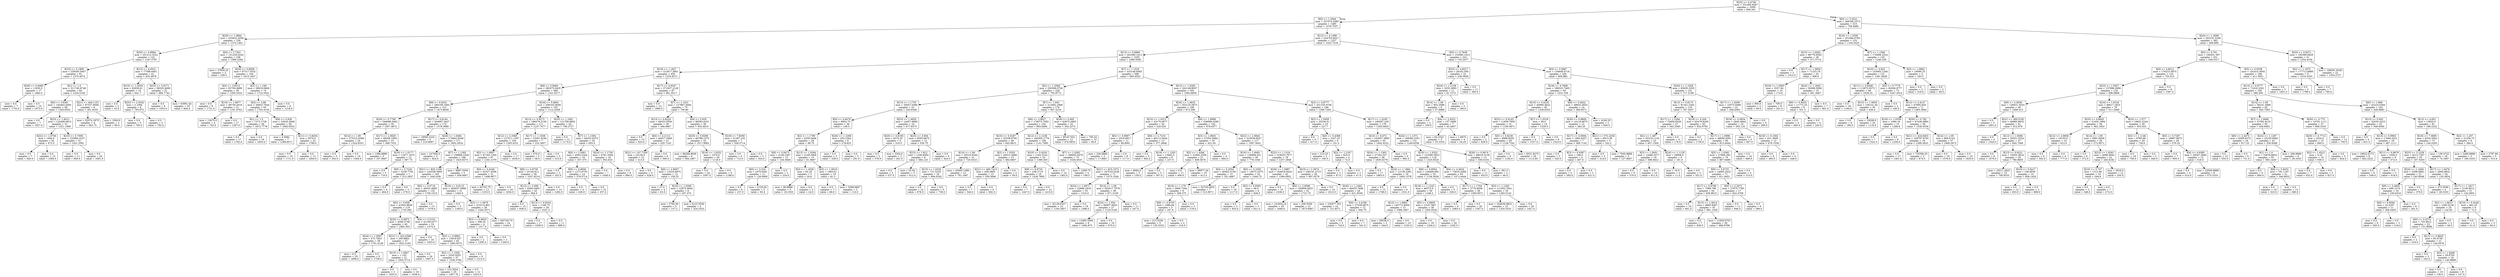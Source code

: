 digraph Tree {
node [shape=box] ;
0 [label="X[25] <= 4.4736\nmse = 331465.9267\nsamples = 2000\nvalue = 994.341"] ;
1 [label="X[6] <= 1.3564\nmse = 327074.2085\nsamples = 1485\nvalue = 1076.7037"] ;
0 -> 1 [labeldistance=2.5, labelangle=45, headlabel="True"] ;
2 [label="X[26] <= 1.0864\nmse = 235622.2058\nsamples = 228\nvalue = 1374.1491"] ;
1 -> 2 ;
3 [label="X[20] <= 0.8984\nmse = 251212.3322\nsamples = 122\nvalue = 1187.2787"] ;
2 -> 3 ;
4 [label="X[10] <= 5.1895\nmse = 239305.5007\nsamples = 81\nvalue = 1370.4074"] ;
3 -> 4 ;
5 [label="X[26] <= 0.9485\nmse = 11830.0\nsamples = 17\nvalue = 1882.0"] ;
4 -> 5 ;
6 [label="mse = 0.0\nsamples = 7\nvalue = 1752.0"] ;
5 -> 6 ;
7 [label="mse = 0.0\nsamples = 10\nvalue = 1973.0"] ;
5 -> 7 ;
8 [label="X[1] <= 1.0\nmse = 211740.8748\nsamples = 64\nvalue = 1234.5156"] ;
4 -> 8 ;
9 [label="X[0] <= 3.6361\nmse = 145463.2604\nsamples = 58\nvalue = 1320.6552"] ;
8 -> 9 ;
10 [label="mse = 0.0\nsamples = 7\nvalue = 1827.0"] ;
9 -> 10 ;
11 [label="X[23] <= 1.4012\nmse = 125408.6813\nsamples = 51\nvalue = 1251.1569"] ;
9 -> 11 ;
12 [label="X[22] <= 1.0756\nmse = 1456.0\nsamples = 20\nvalue = 972.0"] ;
11 -> 12 ;
13 [label="mse = 0.0\nsamples = 7\nvalue = 920.0"] ;
12 -> 13 ;
14 [label="mse = 0.0\nsamples = 13\nvalue = 1000.0"] ;
12 -> 14 ;
15 [label="X[10] <= 5.7009\nmse = 122665.2237\nsamples = 31\nvalue = 1431.2581"] ;
11 -> 15 ;
16 [label="mse = 0.0\nsamples = 11\nvalue = 959.0"] ;
15 -> 16 ;
17 [label="mse = 0.0\nsamples = 20\nvalue = 1691.0"] ;
15 -> 17 ;
18 [label="X[21] <= 404.1151\nmse = 87337.8056\nsamples = 6\nvalue = 401.8333"] ;
8 -> 18 ;
19 [label="mse = 52074.1875\nsamples = 4\nvalue = 562.75"] ;
18 -> 19 ;
20 [label="mse = 2500.0\nsamples = 2\nvalue = 80.0"] ;
18 -> 20 ;
21 [label="X[12] <= 4.0021\nmse = 77588.6401\nsamples = 41\nvalue = 825.4878"] ;
3 -> 21 ;
22 [label="X[15] <= 1.0555\nmse = 92630.61\nsamples = 10\nvalue = 641.7"] ;
21 -> 22 ;
23 [label="mse = 0.0\nsamples = 2\nvalue = 33.0"] ;
22 -> 23 ;
24 [label="X[25] <= 2.3542\nmse = 2.1094\nsamples = 8\nvalue = 793.875"] ;
22 -> 24 ;
25 [label="mse = 0.0\nsamples = 5\nvalue = 795.0"] ;
24 -> 25 ;
26 [label="mse = 0.0\nsamples = 3\nvalue = 792.0"] ;
24 -> 26 ;
27 [label="X[23] <= 3.9171\nmse = 58325.4006\nsamples = 31\nvalue = 884.7742"] ;
21 -> 27 ;
28 [label="mse = 0.0\nsamples = 6\nvalue = 1053.0"] ;
27 -> 28 ;
29 [label="mse = 63901.44\nsamples = 25\nvalue = 844.4"] ;
27 -> 29 ;
30 [label="X[0] <= 2.7301\nmse = 131229.0242\nsamples = 106\nvalue = 1589.2264"] ;
2 -> 30 ;
31 [label="mse = 37830.25\nsamples = 2\nvalue = 239.5"] ;
30 -> 31 ;
32 [label="X[20] <= 0.8658\nmse = 97317.5532\nsamples = 104\nvalue = 1615.1827"] ;
30 -> 32 ;
33 [label="X[4] <= 3.8513\nmse = 93700.4889\nsamples = 30\nvalue = 1350.3333"] ;
32 -> 33 ;
34 [label="mse = 0.0\nsamples = 9\nvalue = 1721.0"] ;
33 -> 34 ;
35 [label="X[19] <= 1.0877\nmse = 49739.2018\nsamples = 21\nvalue = 1191.4762"] ;
33 -> 35 ;
36 [label="mse = 12675.0\nsamples = 4\nvalue = 743.0"] ;
35 -> 36 ;
37 [label="mse = 0.0\nsamples = 17\nvalue = 1297.0"] ;
35 -> 37 ;
38 [label="X[3] <= 1.184\nmse = 58818.0849\nsamples = 74\nvalue = 1722.5541"] ;
32 -> 38 ;
39 [label="X[4] <= 3.88\nmse = 26832.7044\nsamples = 65\nvalue = 1792.4154"] ;
38 -> 39 ;
40 [label="X[1] <= 1.0\nmse = 7373.1728\nsamples = 36\nvalue = 1872.7778"] ;
39 -> 40 ;
41 [label="mse = 0.0\nsamples = 17\nvalue = 1782.0"] ;
40 -> 41 ;
42 [label="mse = 0.0\nsamples = 19\nvalue = 1954.0"] ;
40 -> 42 ;
43 [label="X[8] <= 0.926\nmse = 33020.2949\nsamples = 29\nvalue = 1692.6552"] ;
39 -> 43 ;
44 [label="mse = 4.4082\nsamples = 7\nvalue = 1389.8571"] ;
43 -> 44 ;
45 [label="X[11] <= 0.8204\nmse = 5070.0\nsamples = 22\nvalue = 1789.0"] ;
43 -> 45 ;
46 [label="mse = 0.0\nsamples = 10\nvalue = 1711.0"] ;
45 -> 46 ;
47 [label="mse = 0.0\nsamples = 12\nvalue = 1854.0"] ;
45 -> 47 ;
48 [label="mse = 0.0\nsamples = 9\nvalue = 1218.0"] ;
38 -> 48 ;
49 [label="X[12] <= 4.1499\nmse = 324703.6027\nsamples = 1257\nvalue = 1022.7518"] ;
1 -> 49 ;
50 [label="X[13] <= 0.9866\nmse = 342599.1413\nsamples = 1035\nvalue = 1080.5585"] ;
49 -> 50 ;
51 [label="X[19] <= 1.1827\nmse = 312817.3901\nsamples = 455\nvalue = 1233.6571"] ;
50 -> 51 ;
52 [label="X[8] <= 0.9484\nmse = 282075.0435\nsamples = 368\nvalue = 1321.6277"] ;
51 -> 52 ;
53 [label="X[8] <= 0.9252\nmse = 280109.1693\nsamples = 213\nvalue = 1473.8638"] ;
52 -> 53 ;
54 [label="X[20] <= 0.7709\nmse = 349098.5062\nsamples = 39\nvalue = 1007.4872"] ;
53 -> 54 ;
55 [label="X[14] <= 1.09\nmse = 275312.6389\nsamples = 24\nvalue = 1324.8333"] ;
54 -> 55 ;
56 [label="mse = 0.0\nsamples = 5\nvalue = 302.0"] ;
55 -> 56 ;
57 [label="mse = 0.0\nsamples = 19\nvalue = 1594.0"] ;
55 -> 57 ;
58 [label="X[17] <= 1.0829\nmse = 48208.1956\nsamples = 15\nvalue = 499.7333"] ;
54 -> 58 ;
59 [label="mse = 1386.8889\nsamples = 3\nvalue = 107.6667"] ;
58 -> 59 ;
60 [label="X[16] <= 1.0177\nmse = 11877.1875\nsamples = 12\nvalue = 597.75"] ;
58 -> 60 ;
61 [label="mse = 0.0\nsamples = 5\nvalue = 716.0"] ;
60 -> 61 ;
62 [label="X[9] <= 3.7234\nmse = 3238.7755\nsamples = 7\nvalue = 513.2857"] ;
60 -> 62 ;
63 [label="mse = 0.0\nsamples = 4\nvalue = 464.0"] ;
62 -> 63 ;
64 [label="mse = 0.0\nsamples = 3\nvalue = 579.0"] ;
62 -> 64 ;
65 [label="X[17] <= 0.8144\nmse = 204967.3427\nsamples = 174\nvalue = 1578.3966"] ;
53 -> 65 ;
66 [label="mse = 18560.2222\nsamples = 3\nvalue = 210.6667"] ;
65 -> 66 ;
67 [label="X[26] <= 1.0484\nmse = 174842.8348\nsamples = 171\nvalue = 1602.3918"] ;
65 -> 67 ;
68 [label="mse = 147456.0\nsamples = 5\nvalue = 824.0"] ;
67 -> 68 ;
69 [label="X[7] <= 1.1392\nmse = 156868.2326\nsamples = 166\nvalue = 1625.8373"] ;
67 -> 69 ;
70 [label="X[21] <= 825.1198\nmse = 142038.3905\nsamples = 163\nvalue = 1643.638"] ;
69 -> 70 ;
71 [label="X[0] <= 5.0718\nmse = 49201.6892\nsamples = 132\nvalue = 1700.1515"] ;
70 -> 71 ;
72 [label="X[5] <= 0.858\nmse = 41843.9939\nsamples = 119\nvalue = 1735.563"] ;
71 -> 72 ;
73 [label="X[20] <= 0.8972\nmse = 4599.5748\nsamples = 66\nvalue = 1865.303"] ;
72 -> 73 ;
74 [label="X[24] <= 1.0067\nmse = 472.7943\nsamples = 29\nvalue = 1791.4138"] ;
73 -> 74 ;
75 [label="mse = 0.0\nsamples = 20\nvalue = 1806.0"] ;
74 -> 75 ;
76 [label="mse = 0.0\nsamples = 9\nvalue = 1759.0"] ;
74 -> 76 ;
77 [label="X[21] <= 422.0289\nmse = 200.9803\nsamples = 37\nvalue = 1923.2162"] ;
73 -> 77 ;
78 [label="X[15] <= 1.0847\nmse = 1.102\nsamples = 21\nvalue = 1935.5714"] ;
77 -> 78 ;
79 [label="mse = 0.0\nsamples = 3\nvalue = 1933.0"] ;
78 -> 79 ;
80 [label="mse = 0.0\nsamples = 18\nvalue = 1936.0"] ;
78 -> 80 ;
81 [label="mse = 0.0\nsamples = 16\nvalue = 1907.0"] ;
77 -> 81 ;
82 [label="X[4] <= 2.5153\nmse = 41160.0377\nsamples = 53\nvalue = 1574.0"] ;
72 -> 82 ;
83 [label="mse = 0.0\nsamples = 10\nvalue = 1923.0"] ;
82 -> 83 ;
84 [label="X[3] <= 0.9892\nmse = 15818.927\nsamples = 43\nvalue = 1492.8372"] ;
82 -> 84 ;
85 [label="X[2] <= 1.1558\nmse = 3520.5055\nsamples = 37\nvalue = 1538.3784"] ;
84 -> 85 ;
86 [label="mse = 123.3024\nsamples = 25\nvalue = 1497.76"] ;
85 -> 86 ;
87 [label="mse = 0.0\nsamples = 12\nvalue = 1623.0"] ;
85 -> 87 ;
88 [label="mse = 0.0\nsamples = 6\nvalue = 1212.0"] ;
84 -> 88 ;
89 [label="mse = 0.0\nsamples = 13\nvalue = 1376.0"] ;
71 -> 89 ;
90 [label="X[19] <= 0.9115\nmse = 465837.0968\nsamples = 31\nvalue = 1403.0"] ;
70 -> 90 ;
91 [label="mse = 0.0\nsamples = 3\nvalue = 1185.0"] ;
90 -> 91 ;
92 [label="X[3] <= 1.0679\nmse = 510110.801\nsamples = 28\nvalue = 1426.3571"] ;
90 -> 92 ;
93 [label="X[3] <= 0.8925\nmse = 506.25\nsamples = 4\nvalue = 1317.5"] ;
92 -> 93 ;
94 [label="mse = 0.0\nsamples = 2\nvalue = 1295.0"] ;
93 -> 94 ;
95 [label="mse = 0.0\nsamples = 2\nvalue = 1340.0"] ;
93 -> 95 ;
96 [label="mse = 592740.75\nsamples = 24\nvalue = 1444.5"] ;
92 -> 96 ;
97 [label="mse = 9987.5556\nsamples = 3\nvalue = 658.6667"] ;
69 -> 97 ;
98 [label="X[18] <= 5.8691\nmse = 209163.0058\nsamples = 155\nvalue = 1112.4258"] ;
52 -> 98 ;
99 [label="X[13] <= 0.9273\nmse = 188479.2156\nsamples = 111\nvalue = 1237.7477"] ;
98 -> 99 ;
100 [label="X[12] <= 2.3585\nmse = 127511.1287\nsamples = 104\nvalue = 1305.4231"] ;
99 -> 100 ;
101 [label="X[2] <= 1.0807\nmse = 87165.1304\nsamples = 87\nvalue = 1202.1379"] ;
100 -> 101 ;
102 [label="X[4] <= 3.4246\nmse = 62327.4506\nsamples = 31\nvalue = 1498.9677"] ;
101 -> 102 ;
103 [label="mse = 62702.75\nsamples = 12\nvalue = 1253.5"] ;
102 -> 103 ;
104 [label="mse = 0.0\nsamples = 19\nvalue = 1654.0"] ;
102 -> 104 ;
105 [label="X[8] <= 0.9739\nmse = 25140.611\nsamples = 56\nvalue = 1037.8214"] ;
101 -> 105 ;
106 [label="X[12] <= 2.008\nmse = 9266.0465\nsamples = 43\nvalue = 964.0"] ;
105 -> 106 ;
107 [label="mse = 0.0\nsamples = 15\nvalue = 838.0"] ;
106 -> 107 ;
108 [label="X[13] <= 0.8334\nmse = 1168.75\nsamples = 28\nvalue = 1031.5"] ;
106 -> 108 ;
109 [label="mse = 0.0\nsamples = 17\nvalue = 1059.0"] ;
108 -> 109 ;
110 [label="mse = 0.0\nsamples = 11\nvalue = 989.0"] ;
108 -> 110 ;
111 [label="mse = 0.0\nsamples = 13\nvalue = 1282.0"] ;
105 -> 111 ;
112 [label="mse = 0.0\nsamples = 17\nvalue = 1834.0"] ;
100 -> 112 ;
113 [label="X[17] <= 1.1638\nmse = 15291.9184\nsamples = 7\nvalue = 232.2857"] ;
99 -> 113 ;
114 [label="mse = 676.0\nsamples = 2\nvalue = 38.0"] ;
113 -> 114 ;
115 [label="mse = 0.0\nsamples = 5\nvalue = 310.0"] ;
113 -> 115 ;
116 [label="X[25] <= 1.1841\nmse = 121768.8802\nsamples = 44\nvalue = 796.2727"] ;
98 -> 116 ;
117 [label="mse = 0.0\nsamples = 12\nvalue = 1173.0"] ;
116 -> 117 ;
118 [label="X[7] <= 1.1004\nmse = 94252.9375\nsamples = 32\nvalue = 655.0"] ;
116 -> 118 ;
119 [label="X[6] <= 2.5801\nmse = 4563.2344\nsamples = 16\nvalue = 357.375"] ;
118 -> 119 ;
120 [label="mse = 0.0\nsamples = 2\nvalue = 202.0"] ;
119 -> 120 ;
121 [label="X[8] <= 0.9656\nmse = 1273.6735\nsamples = 14\nvalue = 379.5714"] ;
119 -> 121 ;
122 [label="mse = 0.0\nsamples = 4\nvalue = 436.0"] ;
121 -> 122 ;
123 [label="mse = 0.0\nsamples = 10\nvalue = 357.0"] ;
121 -> 123 ;
124 [label="X[24] <= 1.1739\nmse = 6781.3594\nsamples = 16\nvalue = 952.625"] ;
118 -> 124 ;
125 [label="mse = 0.0\nsamples = 7\nvalue = 1046.0"] ;
124 -> 125 ;
126 [label="mse = 0.0\nsamples = 9\nvalue = 880.0"] ;
124 -> 126 ;
127 [label="X[17] <= 0.9347\nmse = 271657.2128\nsamples = 87\nvalue = 861.5517"] ;
51 -> 127 ;
128 [label="mse = 0.0\nsamples = 12\nvalue = 1866.0"] ;
127 -> 128 ;
129 [label="X[7] <= 1.1431\nmse = 127867.4944\nsamples = 75\nvalue = 700.84"] ;
127 -> 129 ;
130 [label="X[13] <= 0.8224\nmse = 48353.0556\nsamples = 36\nvalue = 446.6667"] ;
129 -> 130 ;
131 [label="mse = 0.0\nsamples = 15\nvalue = 623.0"] ;
130 -> 131 ;
132 [label="X[0] <= 4.2114\nmse = 44817.3469\nsamples = 21\nvalue = 320.7143"] ;
130 -> 132 ;
133 [label="X[21] <= 147.7259\nmse = 22136.0\nsamples = 15\nvalue = 213.0"] ;
132 -> 133 ;
134 [label="mse = 0.0\nsamples = 3\nvalue = 428.0"] ;
133 -> 134 ;
135 [label="X[6] <= 2.8007\nmse = 13224.6875\nsamples = 12\nvalue = 159.25"] ;
133 -> 135 ;
136 [label="mse = 27.0\nsamples = 4\nvalue = 63.0"] ;
135 -> 136 ;
137 [label="X[16] <= 1.0296\nmse = 12875.4844\nsamples = 8\nvalue = 207.375"] ;
135 -> 137 ;
138 [label="mse = 3794.56\nsamples = 5\nvalue = 137.2"] ;
137 -> 138 ;
139 [label="mse = 6123.5556\nsamples = 3\nvalue = 324.3333"] ;
137 -> 139 ;
140 [label="mse = 0.0\nsamples = 6\nvalue = 590.0"] ;
132 -> 140 ;
141 [label="X[4] <= 5.935\nmse = 86583.6331\nsamples = 39\nvalue = 935.4615"] ;
129 -> 141 ;
142 [label="X[20] <= 0.9298\nmse = 60788.1475\nsamples = 32\nvalue = 1017.9062"] ;
141 -> 142 ;
143 [label="mse = 86288.8056\nsamples = 6\nvalue = 584.1667"] ;
142 -> 143 ;
144 [label="X[16] <= 1.0252\nmse = 1470.0\nsamples = 26\nvalue = 1118.0"] ;
142 -> 144 ;
145 [label="mse = 0.0\nsamples = 20\nvalue = 1097.0"] ;
144 -> 145 ;
146 [label="mse = 0.0\nsamples = 6\nvalue = 1188.0"] ;
144 -> 146 ;
147 [label="X[18] <= 7.6039\nmse = 31387.102\nsamples = 7\nvalue = 558.5714"] ;
141 -> 147 ;
148 [label="mse = 0.0\nsamples = 4\nvalue = 712.0"] ;
147 -> 148 ;
149 [label="mse = 0.0\nsamples = 3\nvalue = 354.0"] ;
147 -> 149 ;
150 [label="X[7] <= 1.1016\nmse = 333149.9583\nsamples = 580\nvalue = 960.4552"] ;
50 -> 150 ;
151 [label="X[2] <= 1.3508\nmse = 250296.0726\nsamples = 228\nvalue = 755.8772"] ;
150 -> 151 ;
152 [label="X[13] <= 1.1735\nmse = 35047.0396\nsamples = 52\nvalue = 243.6346"] ;
151 -> 152 ;
153 [label="X[0] <= 4.6479\nmse = 8954.75\nsamples = 36\nvalue = 139.5"] ;
152 -> 153 ;
154 [label="X[2] <= 1.1799\nmse = 4330.0446\nsamples = 28\nvalue = 99.75"] ;
153 -> 154 ;
155 [label="X[8] <= 0.9473\nmse = 3128.2367\nsamples = 13\nvalue = 144.3846"] ;
154 -> 155 ;
156 [label="X[0] <= 3.224\nmse = 1970.6281\nsamples = 11\nvalue = 128.0909"] ;
155 -> 156 ;
157 [label="mse = 0.0\nsamples = 6\nvalue = 157.0"] ;
156 -> 157 ;
158 [label="mse = 2129.04\nsamples = 5\nvalue = 93.4"] ;
156 -> 158 ;
159 [label="mse = 4.0\nsamples = 2\nvalue = 234.0"] ;
155 -> 159 ;
160 [label="X[13] <= 1.0594\nmse = 2148.5956\nsamples = 15\nvalue = 61.0667"] ;
154 -> 160 ;
161 [label="X[3] <= 1.1628\nmse = 62.24\nsamples = 5\nvalue = 20.6"] ;
160 -> 161 ;
162 [label="mse = 90.8889\nsamples = 3\nvalue = 18.3333"] ;
161 -> 162 ;
163 [label="mse = 0.0\nsamples = 2\nvalue = 24.0"] ;
161 -> 163 ;
164 [label="X[3] <= 1.0919\nmse = 1963.61\nsamples = 10\nvalue = 81.3"] ;
160 -> 164 ;
165 [label="mse = 0.0\nsamples = 7\nvalue = 69.0"] ;
164 -> 165 ;
166 [label="mse = 5368.6667\nsamples = 3\nvalue = 110.0"] ;
164 -> 166 ;
167 [label="X[26] <= 1.1469\nmse = 255.2344\nsamples = 8\nvalue = 278.625"] ;
153 -> 167 ;
168 [label="mse = 0.0\nsamples = 3\nvalue = 258.0"] ;
167 -> 168 ;
169 [label="mse = 0.0\nsamples = 5\nvalue = 291.0"] ;
167 -> 169 ;
170 [label="X[23] <= 1.4929\nmse = 14457.8086\nsamples = 16\nvalue = 477.9375"] ;
152 -> 170 ;
171 [label="X[20] <= 0.8185\nmse = 4574.25\nsamples = 4\nvalue = 319.5"] ;
170 -> 171 ;
172 [label="mse = 0.0\nsamples = 2\nvalue = 378.0"] ;
171 -> 172 ;
173 [label="mse = 2304.0\nsamples = 2\nvalue = 261.0"] ;
171 -> 173 ;
174 [label="X[25] <= 3.854\nmse = 6595.6875\nsamples = 12\nvalue = 530.75"] ;
170 -> 174 ;
175 [label="X[23] <= 1.812\nmse = 1346.8594\nsamples = 8\nvalue = 584.125"] ;
174 -> 175 ;
176 [label="mse = 0.0\nsamples = 3\nvalue = 537.0"] ;
175 -> 176 ;
177 [label="mse = 23.04\nsamples = 5\nvalue = 612.4"] ;
175 -> 177 ;
178 [label="mse = 0.0\nsamples = 4\nvalue = 424.0"] ;
174 -> 178 ;
179 [label="X[7] <= 1.043\nmse = 213462.2066\nsamples = 176\nvalue = 907.2216"] ;
151 -> 179 ;
180 [label="X[6] <= 3.8927\nmse = 178073.7082\nsamples = 154\nvalue = 993.6494"] ;
179 -> 180 ;
181 [label="X[10] <= 5.0297\nmse = 33258.8795\nsamples = 46\nvalue = 645.8913"] ;
180 -> 181 ;
182 [label="X[14] <= 1.09\nmse = 18310.9344\nsamples = 31\nvalue = 720.0323"] ;
181 -> 182 ;
183 [label="X[15] <= 1.0326\nmse = 721.5235\nsamples = 19\nvalue = 694.0526"] ;
182 -> 183 ;
184 [label="mse = 0.0\nsamples = 14\nvalue = 678.0"] ;
183 -> 184 ;
185 [label="mse = 0.0\nsamples = 5\nvalue = 739.0"] ;
183 -> 185 ;
186 [label="mse = 43400.1389\nsamples = 12\nvalue = 761.1667"] ;
182 -> 186 ;
187 [label="X[2] <= 1.5555\nmse = 29313.2889\nsamples = 15\nvalue = 492.6667"] ;
181 -> 187 ;
188 [label="X[21] <= 460.7413\nmse = 438.3905\nsamples = 13\nvalue = 559.3846"] ;
187 -> 188 ;
189 [label="mse = 0.0\nsamples = 7\nvalue = 540.0"] ;
188 -> 189 ;
190 [label="mse = 0.0\nsamples = 6\nvalue = 582.0"] ;
188 -> 190 ;
191 [label="mse = 0.0\nsamples = 2\nvalue = 59.0"] ;
187 -> 191 ;
192 [label="X[12] <= 2.1238\nmse = 166305.1779\nsamples = 108\nvalue = 1141.7685"] ;
180 -> 192 ;
193 [label="X[10] <= 5.4203\nmse = 1162.5142\nsamples = 33\nvalue = 1399.303"] ;
192 -> 193 ;
194 [label="X[8] <= 0.9733\nmse = 238.2715\nsamples = 19\nvalue = 1426.7895"] ;
193 -> 194 ;
195 [label="mse = 0.0\nsamples = 7\nvalue = 1447.0"] ;
194 -> 195 ;
196 [label="mse = 0.0\nsamples = 12\nvalue = 1415.0"] ;
194 -> 196 ;
197 [label="mse = 0.0\nsamples = 14\nvalue = 1362.0"] ;
193 -> 197 ;
198 [label="X[7] <= 1.0282\nmse = 196945.0478\nsamples = 75\nvalue = 1028.4533"] ;
192 -> 198 ;
199 [label="mse = 2268.75\nsamples = 4\nvalue = 199.5"] ;
198 -> 199 ;
200 [label="X[21] <= 815.2373\nmse = 167018.2436\nsamples = 71\nvalue = 1075.1549"] ;
198 -> 200 ;
201 [label="X[24] <= 1.0971\nmse = 23668.1818\nsamples = 33\nvalue = 1310.0"] ;
200 -> 201 ;
202 [label="mse = 32129.6327\nsamples = 14\nvalue = 1193.2857"] ;
201 -> 202 ;
203 [label="mse = 0.0\nsamples = 19\nvalue = 1396.0"] ;
201 -> 203 ;
204 [label="X[14] <= 1.09\nmse = 202017.7978\nsamples = 38\nvalue = 871.2105"] ;
200 -> 204 ;
205 [label="X[24] <= 1.054\nmse = 60907.0645\nsamples = 27\nvalue = 1125.5185"] ;
204 -> 205 ;
206 [label="mse = 11695.3594\nsamples = 8\nvalue = 1494.875"] ;
205 -> 206 ;
207 [label="mse = 0.0\nsamples = 19\nvalue = 970.0"] ;
205 -> 207 ;
208 [label="mse = 0.0\nsamples = 11\nvalue = 247.0"] ;
204 -> 208 ;
209 [label="X[26] <= 0.945\nmse = 42875.2665\nsamples = 22\nvalue = 302.2273"] ;
179 -> 209 ;
210 [label="mse = 9518.7431\nsamples = 12\nvalue = 478.5833"] ;
209 -> 210 ;
211 [label="mse = 795.24\nsamples = 10\nvalue = 90.6"] ;
209 -> 211 ;
212 [label="X[13] <= 1.0283\nmse = 342148.8057\nsamples = 352\nvalue = 1092.9659"] ;
150 -> 212 ;
213 [label="X[26] <= 1.0633\nmse = 352125.5873\nsamples = 166\nvalue = 872.506"] ;
212 -> 213 ;
214 [label="X[15] <= 1.0313\nmse = 43170.0677\nsamples = 24\nvalue = 245.625"] ;
213 -> 214 ;
215 [label="X[5] <= 0.9897\nmse = 2018.9917\nsamples = 11\nvalue = 89.9091"] ;
214 -> 215 ;
216 [label="mse = 226.8889\nsamples = 3\nvalue = 17.6667"] ;
215 -> 216 ;
217 [label="mse = 0.0\nsamples = 8\nvalue = 117.0"] ;
215 -> 217 ;
218 [label="X[9] <= 2.7216\nmse = 40112.5444\nsamples = 13\nvalue = 377.3846"] ;
214 -> 218 ;
219 [label="mse = 0.0\nsamples = 5\nvalue = 602.0"] ;
218 -> 219 ;
220 [label="X[19] <= 1.1203\nmse = 13942.5\nsamples = 8\nvalue = 237.0"] ;
218 -> 220 ;
221 [label="mse = 6084.0\nsamples = 5\nvalue = 159.0"] ;
220 -> 221 ;
222 [label="mse = 0.0\nsamples = 3\nvalue = 367.0"] ;
220 -> 222 ;
223 [label="X[6] <= 1.9998\nmse = 326698.5299\nsamples = 142\nvalue = 978.4577"] ;
213 -> 223 ;
224 [label="X[3] <= 1.0603\nmse = 27554.5984\nsamples = 25\nvalue = 421.04"] ;
223 -> 224 ;
225 [label="X[2] <= 1.4266\nmse = 31904.2358\nsamples = 21\nvalue = 409.0476"] ;
224 -> 225 ;
226 [label="mse = 0.0\nsamples = 11\nvalue = 406.0"] ;
225 -> 226 ;
227 [label="mse = 66977.44\nsamples = 10\nvalue = 412.4"] ;
225 -> 227 ;
228 [label="mse = 0.0\nsamples = 4\nvalue = 484.0"] ;
224 -> 228 ;
229 [label="X[22] <= 1.0844\nmse = 310039.8527\nsamples = 117\nvalue = 1097.5641"] ;
223 -> 229 ;
230 [label="X[16] <= 1.0063\nmse = 138968.451\nsamples = 39\nvalue = 778.1026"] ;
229 -> 230 ;
231 [label="X[4] <= 5.2554\nmse = 40462.5156\nsamples = 15\nvalue = 351.4667"] ;
230 -> 231 ;
232 [label="X[19] <= 1.179\nmse = 3964.7344\nsamples = 8\nvalue = 209.375"] ;
231 -> 232 ;
233 [label="X[8] <= 0.9703\nmse = 1689.84\nsamples = 5\nvalue = 167.6"] ;
232 -> 233 ;
234 [label="mse = 213.5556\nsamples = 3\nvalue = 135.3333"] ;
233 -> 234 ;
235 [label="mse = 0.0\nsamples = 2\nvalue = 216.0"] ;
233 -> 235 ;
236 [label="mse = 0.0\nsamples = 3\nvalue = 279.0"] ;
232 -> 236 ;
237 [label="mse = 32729.2653\nsamples = 7\nvalue = 513.8571"] ;
231 -> 237 ;
238 [label="X[6] <= 3.3292\nmse = 15672.4375\nsamples = 24\nvalue = 1044.75"] ;
230 -> 238 ;
239 [label="mse = 0.0\nsamples = 18\nvalue = 1117.0"] ;
238 -> 239 ;
240 [label="X[3] <= 0.9391\nmse = 49.0\nsamples = 6\nvalue = 828.0"] ;
238 -> 240 ;
241 [label="mse = 0.0\nsamples = 3\nvalue = 835.0"] ;
240 -> 241 ;
242 [label="mse = 0.0\nsamples = 3\nvalue = 821.0"] ;
240 -> 242 ;
243 [label="X[22] <= 1.1318\nmse = 319033.7977\nsamples = 78\nvalue = 1257.2949"] ;
229 -> 243 ;
244 [label="X[26] <= 1.0987\nmse = 164618.9433\nsamples = 42\nvalue = 1566.0952"] ;
243 -> 244 ;
245 [label="mse = 0.0\nsamples = 10\nvalue = 1036.0"] ;
244 -> 245 ;
246 [label="X[6] <= 2.8596\nmse = 100808.0625\nsamples = 32\nvalue = 1731.75"] ;
244 -> 246 ;
247 [label="mse = 141834.24\nsamples = 20\nvalue = 1646.6"] ;
246 -> 247 ;
248 [label="mse = 206.5556\nsamples = 12\nvalue = 1873.6667"] ;
246 -> 248 ;
249 [label="X[23] <= 2.3974\nmse = 258141.4715\nsamples = 36\nvalue = 897.0278"] ;
243 -> 249 ;
250 [label="mse = 0.0\nsamples = 10\nvalue = 1613.0"] ;
249 -> 250 ;
251 [label="X[26] <= 1.1062\nmse = 84435.7648\nsamples = 26\nvalue = 621.6538"] ;
249 -> 251 ;
252 [label="mse = 102877.551\nsamples = 14\nvalue = 721.8571"] ;
251 -> 252 ;
253 [label="X[9] <= 3.4189\nmse = 37539.6875\nsamples = 12\nvalue = 504.75"] ;
251 -> 253 ;
254 [label="mse = 0.0\nsamples = 5\nvalue = 734.0"] ;
253 -> 254 ;
255 [label="mse = 0.0\nsamples = 7\nvalue = 341.0"] ;
253 -> 255 ;
256 [label="X[3] <= 0.8777\nmse = 251155.9756\nsamples = 186\nvalue = 1289.7204"] ;
212 -> 256 ;
257 [label="X[2] <= 1.0459\nmse = 25226.01\nsamples = 10\nvalue = 227.7"] ;
256 -> 257 ;
258 [label="mse = 0.0\nsamples = 4\nvalue = 417.0"] ;
257 -> 258 ;
259 [label="X[0] <= 5.4388\nmse = 2227.25\nsamples = 6\nvalue = 101.5"] ;
257 -> 259 ;
260 [label="mse = 210.25\nsamples = 2\nvalue = 160.5"] ;
259 -> 260 ;
261 [label="X[2] <= 1.2167\nmse = 625.0\nsamples = 4\nvalue = 72.0"] ;
259 -> 261 ;
262 [label="mse = 0.0\nsamples = 2\nvalue = 97.0"] ;
261 -> 262 ;
263 [label="mse = 0.0\nsamples = 2\nvalue = 47.0"] ;
261 -> 263 ;
264 [label="X[17] <= 1.0195\nmse = 196267.229\nsamples = 176\nvalue = 1350.0625"] ;
256 -> 264 ;
265 [label="X[10] <= 6.072\nmse = 162657.3995\nsamples = 45\nvalue = 1642.4222"] ;
264 -> 265 ;
266 [label="X[24] <= 1.1363\nmse = 27342.527\nsamples = 36\nvalue = 1830.0278"] ;
265 -> 266 ;
267 [label="mse = 0.0\nsamples = 17\nvalue = 1983.0"] ;
266 -> 267 ;
268 [label="X[24] <= 1.1994\nmse = 12136.2382\nsamples = 19\nvalue = 1693.1579"] ;
266 -> 268 ;
269 [label="mse = 0.0\nsamples = 13\nvalue = 1768.0"] ;
268 -> 269 ;
270 [label="mse = 0.0\nsamples = 6\nvalue = 1531.0"] ;
268 -> 270 ;
271 [label="mse = 0.0\nsamples = 9\nvalue = 892.0"] ;
265 -> 271 ;
272 [label="X[24] <= 1.1571\nmse = 168365.2551\nsamples = 131\nvalue = 1249.6336"] ;
264 -> 272 ;
273 [label="X[16] <= 1.0322\nmse = 123390.3623\nsamples = 118\nvalue = 1325.6525"] ;
272 -> 273 ;
274 [label="X[8] <= 0.9564\nmse = 126496.995\nsamples = 55\nvalue = 1156.3636"] ;
273 -> 274 ;
275 [label="X[19] <= 1.1163\nmse = 46373.6\nsamples = 50\nvalue = 1248.2"] ;
274 -> 275 ;
276 [label="X[15] <= 1.0802\nmse = 145772.8056\nsamples = 12\nvalue = 1068.1667"] ;
275 -> 276 ;
277 [label="mse = 59536.0\nsamples = 2\nvalue = 244.0"] ;
276 -> 277 ;
278 [label="mse = 0.0\nsamples = 10\nvalue = 1233.0"] ;
276 -> 278 ;
279 [label="X[5] <= 0.8959\nmse = 1516.7867\nsamples = 38\nvalue = 1305.0526"] ;
275 -> 279 ;
280 [label="mse = 0.0\nsamples = 18\nvalue = 1264.0"] ;
279 -> 280 ;
281 [label="mse = 0.0\nsamples = 20\nvalue = 1342.0"] ;
279 -> 281 ;
282 [label="mse = 0.0\nsamples = 5\nvalue = 238.0"] ;
274 -> 282 ;
283 [label="X[4] <= 4.2624\nmse = 73816.2469\nsamples = 63\nvalue = 1473.4444"] ;
273 -> 283 ;
284 [label="X[17] <= 1.1704\nmse = 3774.6939\nsamples = 28\nvalue = 1585.8571"] ;
283 -> 284 ;
285 [label="mse = 0.0\nsamples = 8\nvalue = 1683.0"] ;
284 -> 285 ;
286 [label="mse = 0.0\nsamples = 20\nvalue = 1547.0"] ;
284 -> 286 ;
287 [label="X[3] <= 1.1265\nmse = 111652.7641\nsamples = 35\nvalue = 1383.5143"] ;
283 -> 287 ;
288 [label="mse = 254639.9822\nsamples = 15\nvalue = 1325.5333"] ;
287 -> 288 ;
289 [label="mse = 0.0\nsamples = 20\nvalue = 1427.0"] ;
287 -> 289 ;
290 [label="X[26] <= 0.9474\nmse = 48019.3136\nsamples = 13\nvalue = 559.6154"] ;
272 -> 290 ;
291 [label="mse = 0.0\nsamples = 11\nvalue = 653.0"] ;
290 -> 291 ;
292 [label="mse = 361.0\nsamples = 2\nvalue = 46.0"] ;
290 -> 292 ;
293 [label="X[5] <= 0.7638\nmse = 153060.1413\nsamples = 222\nvalue = 753.2477"] ;
49 -> 293 ;
294 [label="X[23] <= 4.6017\nmse = 26162.595\nsamples = 22\nvalue = 238.3636"] ;
293 -> 294 ;
295 [label="X[24] <= 1.2138\nmse = 3255.2893\nsamples = 11\nvalue = 81.7273"] ;
294 -> 295 ;
296 [label="X[14] <= 1.09\nmse = 853.2099\nsamples = 9\nvalue = 57.8889"] ;
295 -> 296 ;
297 [label="mse = 0.0\nsamples = 2\nvalue = 109.0"] ;
296 -> 297 ;
298 [label="X[4] <= 2.4522\nmse = 137.3469\nsamples = 7\nvalue = 43.2857"] ;
296 -> 298 ;
299 [label="mse = 64.2222\nsamples = 3\nvalue = 55.3333"] ;
298 -> 299 ;
300 [label="mse = 1.6875\nsamples = 4\nvalue = 34.25"] ;
298 -> 300 ;
301 [label="mse = 0.0\nsamples = 2\nvalue = 189.0"] ;
295 -> 301 ;
302 [label="mse = 0.0\nsamples = 11\nvalue = 395.0"] ;
294 -> 302 ;
303 [label="X[4] <= 3.5867\nmse = 134649.4718\nsamples = 200\nvalue = 809.885"] ;
293 -> 303 ;
304 [label="X[18] <= 4.7689\nmse = 186523.7495\nsamples = 59\nvalue = 1031.339"] ;
303 -> 304 ;
305 [label="X[10] <= 5.4235\nmse = 45990.4622\nsamples = 45\nvalue = 1239.9333"] ;
304 -> 305 ;
306 [label="X[22] <= 0.9145\nmse = 11959.7856\nsamples = 31\nvalue = 1109.3871"] ;
305 -> 306 ;
307 [label="mse = 0.0\nsamples = 2\nvalue = 829.0"] ;
306 -> 307 ;
308 [label="X[5] <= 0.8236\nmse = 6988.8205\nsamples = 29\nvalue = 1128.7241"] ;
306 -> 308 ;
309 [label="mse = 0.0\nsamples = 9\nvalue = 1164.0"] ;
308 -> 309 ;
310 [label="mse = 9321.8275\nsamples = 20\nvalue = 1112.85"] ;
308 -> 310 ;
311 [label="X[7] <= 1.0318\nmse = 48.0\nsamples = 14\nvalue = 1529.0"] ;
305 -> 311 ;
312 [label="mse = 0.0\nsamples = 6\nvalue = 1537.0"] ;
311 -> 312 ;
313 [label="mse = 0.0\nsamples = 8\nvalue = 1523.0"] ;
311 -> 313 ;
314 [label="X[9] <= 5.4622\nmse = 48833.2653\nsamples = 14\nvalue = 360.8571"] ;
304 -> 314 ;
315 [label="X[20] <= 0.8809\nmse = 14118.6875\nsamples = 12\nvalue = 283.25"] ;
314 -> 315 ;
316 [label="X[17] <= 0.9584\nmse = 1965.6327\nsamples = 7\nvalue = 369.7143"] ;
315 -> 316 ;
317 [label="mse = 0.0\nsamples = 3\nvalue = 320.0"] ;
316 -> 317 ;
318 [label="X[3] <= 0.9387\nmse = 196.0\nsamples = 4\nvalue = 407.0"] ;
316 -> 318 ;
319 [label="mse = 0.0\nsamples = 2\nvalue = 393.0"] ;
318 -> 319 ;
320 [label="mse = 0.0\nsamples = 2\nvalue = 421.0"] ;
318 -> 320 ;
321 [label="X[21] <= 573.2256\nmse = 6013.36\nsamples = 5\nvalue = 162.2"] ;
315 -> 321 ;
322 [label="mse = 0.0\nsamples = 2\nvalue = 214.0"] ;
321 -> 322 ;
323 [label="mse = 7040.8889\nsamples = 3\nvalue = 127.6667"] ;
321 -> 323 ;
324 [label="mse = 4160.25\nsamples = 2\nvalue = 826.5"] ;
314 -> 324 ;
325 [label="X[26] <= 1.1928\nmse = 83835.3205\nsamples = 141\nvalue = 717.2199"] ;
303 -> 325 ;
326 [label="X[13] <= 0.9173\nmse = 81341.2263\nsamples = 119\nvalue = 767.2437"] ;
325 -> 326 ;
327 [label="X[17] <= 1.2284\nmse = 70494.9328\nsamples = 27\nvalue = 543.2593"] ;
326 -> 327 ;
328 [label="X[2] <= 1.487\nmse = 55218.1134\nsamples = 23\nvalue = 607.1304"] ;
327 -> 328 ;
329 [label="X[3] <= 1.0001\nmse = 14480.0277\nsamples = 19\nvalue = 696.8421"] ;
328 -> 329 ;
330 [label="mse = 0.0\nsamples = 9\nvalue = 570.0"] ;
329 -> 330 ;
331 [label="mse = 0.0\nsamples = 10\nvalue = 811.0"] ;
329 -> 331 ;
332 [label="X[24] <= 1.1129\nmse = 28908.0\nsamples = 4\nvalue = 181.0"] ;
328 -> 332 ;
333 [label="mse = 16.0\nsamples = 2\nvalue = 11.0"] ;
332 -> 333 ;
334 [label="mse = 0.0\nsamples = 2\nvalue = 351.0"] ;
332 -> 334 ;
335 [label="mse = 0.0\nsamples = 4\nvalue = 176.0"] ;
327 -> 335 ;
336 [label="X[18] <= 4.204\nmse = 65479.8256\nsamples = 92\nvalue = 832.9783"] ;
326 -> 336 ;
337 [label="mse = 0.0\nsamples = 2\nvalue = 1730.0"] ;
336 -> 337 ;
338 [label="X[17] <= 1.0996\nmse = 48656.5091\nsamples = 90\nvalue = 813.0444"] ;
336 -> 338 ;
339 [label="X[3] <= 1.0392\nmse = 27869.282\nsamples = 74\nvalue = 887.6486"] ;
338 -> 339 ;
340 [label="X[9] <= 5.6725\nmse = 14605.3422\nsamples = 71\nvalue = 911.8451"] ;
339 -> 340 ;
341 [label="X[17] <= 0.9798\nmse = 7089.796\nsamples = 54\nvalue = 939.9815"] ;
340 -> 341 ;
342 [label="mse = 0.0\nsamples = 19\nvalue = 901.0"] ;
341 -> 342 ;
343 [label="X[15] <= 1.0614\nmse = 9665.8367\nsamples = 35\nvalue = 961.1429"] ;
341 -> 343 ;
344 [label="mse = 0.0\nsamples = 7\nvalue = 939.0"] ;
343 -> 344 ;
345 [label="mse = 11929.0753\nsamples = 28\nvalue = 966.6786"] ;
343 -> 345 ;
346 [label="X[0] <= 2.2071\nmse = 27975.7785\nsamples = 17\nvalue = 822.4706"] ;
340 -> 346 ;
347 [label="mse = 0.0\nsamples = 11\nvalue = 946.0"] ;
346 -> 347 ;
348 [label="mse = 0.0\nsamples = 6\nvalue = 596.0"] ;
346 -> 348 ;
349 [label="mse = 0.0\nsamples = 3\nvalue = 315.0"] ;
339 -> 349 ;
350 [label="mse = 0.0\nsamples = 16\nvalue = 468.0"] ;
338 -> 350 ;
351 [label="X[17] <= 1.0208\nmse = 10575.0496\nsamples = 22\nvalue = 446.6364"] ;
325 -> 351 ;
352 [label="X[18] <= 4.5834\nmse = 2840.4844\nsamples = 16\nvalue = 503.125"] ;
351 -> 352 ;
353 [label="mse = 0.0\nsamples = 3\nvalue = 607.0"] ;
352 -> 353 ;
354 [label="X[18] <= 6.1002\nmse = 431.3609\nsamples = 13\nvalue = 479.1538"] ;
352 -> 354 ;
355 [label="mse = 0.0\nsamples = 9\nvalue = 493.0"] ;
354 -> 355 ;
356 [label="mse = 0.0\nsamples = 4\nvalue = 448.0"] ;
354 -> 356 ;
357 [label="mse = 0.0\nsamples = 6\nvalue = 296.0"] ;
351 -> 357 ;
358 [label="X[0] <= 2.0221\nmse = 268166.2373\nsamples = 515\nvalue = 756.8485"] ;
0 -> 358 [labeldistance=2.5, labelangle=-45, headlabel="False"] ;
359 [label="X[16] <= 1.0295\nmse = 251946.0783\nsamples = 153\nvalue = 1104.5425"] ;
358 -> 359 ;
360 [label="X[15] <= 1.0052\nmse = 98778.9592\nsamples = 28\nvalue = 471.5714"] ;
359 -> 360 ;
361 [label="mse = 0.0\nsamples = 3\nvalue = 1013.0"] ;
360 -> 361 ;
362 [label="X[17] <= 1.0954\nmse = 71233.76\nsamples = 25\nvalue = 406.6"] ;
360 -> 362 ;
363 [label="X[19] <= 1.0593\nmse = 3527.84\nsamples = 10\nvalue = 174.6"] ;
362 -> 363 ;
364 [label="mse = 900.0\nsamples = 2\nvalue = 69.0"] ;
363 -> 364 ;
365 [label="mse = 700.0\nsamples = 8\nvalue = 201.0"] ;
363 -> 365 ;
366 [label="X[24] <= 1.1845\nmse = 56566.5956\nsamples = 15\nvalue = 561.2667"] ;
362 -> 366 ;
367 [label="X[8] <= 0.9435\nmse = 11772.25\nsamples = 8\nvalue = 351.5"] ;
366 -> 367 ;
368 [label="mse = 0.0\nsamples = 4\nvalue = 460.0"] ;
367 -> 368 ;
369 [label="mse = 0.0\nsamples = 4\nvalue = 243.0"] ;
367 -> 369 ;
370 [label="mse = 0.0\nsamples = 7\nvalue = 801.0"] ;
366 -> 370 ;
371 [label="X[7] <= 1.1566\nmse = 176406.2524\nsamples = 125\nvalue = 1246.328"] ;
359 -> 371 ;
372 [label="X[10] <= 4.822\nmse = 143063.1246\nsamples = 121\nvalue = 1281.4628"] ;
371 -> 372 ;
373 [label="X[11] <= 0.8568\nmse = 113873.9375\nsamples = 48\nvalue = 1029.25"] ;
372 -> 373 ;
374 [label="mse = 0.0\nsamples = 18\nvalue = 1194.0"] ;
373 -> 374 ;
375 [label="X[15] <= 1.0654\nmse = 156141.44\nsamples = 30\nvalue = 930.4"] ;
373 -> 375 ;
376 [label="mse = 0.0\nsamples = 6\nvalue = 180.0"] ;
375 -> 376 ;
377 [label="mse = 19208.0\nsamples = 24\nvalue = 1118.0"] ;
375 -> 377 ;
378 [label="X[5] <= 0.7776\nmse = 92926.9777\nsamples = 73\nvalue = 1447.3014"] ;
372 -> 378 ;
379 [label="mse = 0.0\nsamples = 2\nvalue = 166.0"] ;
378 -> 379 ;
380 [label="X[12] <= 2.4127\nmse = 47995.929\nsamples = 71\nvalue = 1483.3944"] ;
378 -> 380 ;
381 [label="X[16] <= 1.0359\nmse = 1084.16\nsamples = 15\nvalue = 1286.8"] ;
380 -> 381 ;
382 [label="mse = 0.0\nsamples = 7\nvalue = 1322.0"] ;
381 -> 382 ;
383 [label="mse = 0.0\nsamples = 8\nvalue = 1256.0"] ;
381 -> 383 ;
384 [label="X[20] <= 0.782\nmse = 47436.0864\nsamples = 56\nvalue = 1536.0536"] ;
380 -> 384 ;
385 [label="X[21] <= 424.8453\nmse = 109797.8781\nsamples = 19\nvalue = 1399.2632"] ;
384 -> 385 ;
386 [label="mse = 0.0\nsamples = 17\nvalue = 1461.0"] ;
385 -> 386 ;
387 [label="mse = 735306.25\nsamples = 2\nvalue = 874.5"] ;
385 -> 387 ;
388 [label="X[14] <= 1.09\nmse = 869.6143\nsamples = 37\nvalue = 1606.2973"] ;
384 -> 388 ;
389 [label="mse = 0.0\nsamples = 18\nvalue = 1576.0"] ;
388 -> 389 ;
390 [label="mse = 0.0\nsamples = 19\nvalue = 1635.0"] ;
388 -> 390 ;
391 [label="X[3] <= 1.0862\nmse = 18090.25\nsamples = 4\nvalue = 183.5"] ;
371 -> 391 ;
392 [label="mse = 0.0\nsamples = 2\nvalue = 318.0"] ;
391 -> 392 ;
393 [label="mse = 0.0\nsamples = 2\nvalue = 49.0"] ;
391 -> 393 ;
394 [label="X[24] <= 1.2099\nmse = 202331.5359\nsamples = 362\nvalue = 609.895"] ;
358 -> 394 ;
395 [label="X[5] <= 0.761\nmse = 160431.397\nsamples = 331\nvalue = 549.5317"] ;
394 -> 395 ;
396 [label="X[0] <= 4.8512\nmse = 176223.0975\nsamples = 133\nvalue = 755.015"] ;
395 -> 396 ;
397 [label="X[22] <= 1.0507\nmse = 137686.3806\nsamples = 124\nvalue = 696.0806"] ;
396 -> 397 ;
398 [label="X[9] <= 2.3638\nmse = 136031.5033\nsamples = 46\nvalue = 1009.413"] ;
397 -> 398 ;
399 [label="mse = 0.0\nsamples = 5\nvalue = 1801.0"] ;
398 -> 399 ;
400 [label="X[21] <= 484.5192\nmse = 66885.8632\nsamples = 41\nvalue = 912.878"] ;
398 -> 400 ;
401 [label="mse = 0.0\nsamples = 4\nvalue = 1543.0"] ;
400 -> 401 ;
402 [label="X[12] <= 1.9396\nmse = 26551.5354\nsamples = 37\nvalue = 844.7568"] ;
400 -> 402 ;
403 [label="mse = 0.0\nsamples = 8\nvalue = 1076.0"] ;
402 -> 403 ;
404 [label="X[13] <= 0.9221\nmse = 15055.4816\nsamples = 29\nvalue = 780.9655"] ;
402 -> 404 ;
405 [label="mse = 18211.2622\nsamples = 15\nvalue = 708.9333"] ;
404 -> 405 ;
406 [label="X[10] <= 5.6417\nmse = 158.6939\nsamples = 14\nvalue = 858.1429"] ;
404 -> 406 ;
407 [label="mse = 0.0\nsamples = 12\nvalue = 853.0"] ;
406 -> 407 ;
408 [label="mse = 0.0\nsamples = 2\nvalue = 889.0"] ;
406 -> 408 ;
409 [label="X[16] <= 1.0318\nmse = 46617.1823\nsamples = 78\nvalue = 511.2949"] ;
397 -> 409 ;
410 [label="X[25] <= 4.8645\nmse = 31420.1994\nsamples = 38\nvalue = 362.1053"] ;
409 -> 410 ;
411 [label="X[12] <= 2.9858\nmse = 18150.0\nsamples = 10\nvalue = 612.0"] ;
410 -> 411 ;
412 [label="mse = 0.0\nsamples = 6\nvalue = 502.0"] ;
411 -> 412 ;
413 [label="mse = 0.0\nsamples = 4\nvalue = 777.0"] ;
411 -> 413 ;
414 [label="X[14] <= 1.09\nmse = 5891.6939\nsamples = 28\nvalue = 272.8571"] ;
410 -> 414 ;
415 [label="mse = 0.0\nsamples = 6\nvalue = 372.0"] ;
414 -> 415 ;
416 [label="X[23] <= 1.8261\nmse = 4086.6942\nsamples = 22\nvalue = 245.8182"] ;
414 -> 416 ;
417 [label="X[10] <= 5.737\nmse = 1212.96\nsamples = 10\nvalue = 294.8"] ;
416 -> 417 ;
418 [label="mse = 0.0\nsamples = 3\nvalue = 348.0"] ;
417 -> 418 ;
419 [label="mse = 0.0\nsamples = 7\nvalue = 272.0"] ;
417 -> 419 ;
420 [label="mse = 2816.0\nsamples = 12\nvalue = 205.0"] ;
416 -> 420 ;
421 [label="X[22] <= 1.077\nmse = 19822.2244\nsamples = 40\nvalue = 653.025"] ;
409 -> 421 ;
422 [label="X[3] <= 1.1146\nmse = 8760.96\nsamples = 20\nvalue = 726.8"] ;
421 -> 422 ;
423 [label="mse = 0.0\nsamples = 18\nvalue = 758.0"] ;
422 -> 423 ;
424 [label="mse = 0.0\nsamples = 2\nvalue = 446.0"] ;
422 -> 424 ;
425 [label="X[5] <= 0.7287\nmse = 19997.9875\nsamples = 20\nvalue = 579.25"] ;
421 -> 425 ;
426 [label="mse = 0.0\nsamples = 7\nvalue = 693.0"] ;
425 -> 426 ;
427 [label="X[4] <= 4.9385\nmse = 20047.3846\nsamples = 13\nvalue = 518.0"] ;
425 -> 427 ;
428 [label="mse = 0.0\nsamples = 4\nvalue = 614.0"] ;
427 -> 428 ;
429 [label="mse = 23040.8889\nsamples = 9\nvalue = 475.3333"] ;
427 -> 429 ;
430 [label="mse = 0.0\nsamples = 9\nvalue = 1567.0"] ;
396 -> 430 ;
431 [label="X[5] <= 0.9338\nmse = 102410.3005\nsamples = 198\nvalue = 411.5051"] ;
395 -> 431 ;
432 [label="X[13] <= 0.8777\nmse = 71616.2301\nsamples = 195\nvalue = 389.359"] ;
431 -> 432 ;
433 [label="X[14] <= 1.09\nmse = 58231.3066\nsamples = 92\nvalue = 545.7283"] ;
432 -> 433 ;
434 [label="X[7] <= 1.0666\nmse = 37392.8133\nsamples = 65\nvalue = 436.6462"] ;
433 -> 434 ;
435 [label="X[9] <= 2.4475\nmse = 6458.4375\nsamples = 24\nvalue = 617.25"] ;
434 -> 435 ;
436 [label="mse = 0.0\nsamples = 15\nvalue = 555.0"] ;
435 -> 436 ;
437 [label="mse = 0.0\nsamples = 9\nvalue = 721.0"] ;
435 -> 437 ;
438 [label="X[24] <= 1.1267\nmse = 25230.8483\nsamples = 41\nvalue = 330.9268"] ;
434 -> 438 ;
439 [label="X[1] <= 1.0\nmse = 10878.8653\nsamples = 35\nvalue = 383.1429"] ;
438 -> 439 ;
440 [label="mse = 0.0\nsamples = 4\nvalue = 664.0"] ;
439 -> 440 ;
441 [label="X[9] <= 3.4032\nmse = 791.1197\nsamples = 31\nvalue = 346.9032"] ;
439 -> 441 ;
442 [label="mse = 0.0\nsamples = 18\nvalue = 323.0"] ;
441 -> 442 ;
443 [label="mse = 0.0\nsamples = 13\nvalue = 380.0"] ;
441 -> 443 ;
444 [label="mse = 268.8889\nsamples = 6\nvalue = 26.3333"] ;
438 -> 444 ;
445 [label="X[20] <= 0.775\nmse = 10791.1111\nsamples = 27\nvalue = 808.3333"] ;
433 -> 445 ;
446 [label="X[20] <= 0.7712\nmse = 2524.0\nsamples = 15\nvalue = 895.0"] ;
445 -> 446 ;
447 [label="X[2] <= 1.4522\nmse = 5.25\nsamples = 10\nvalue = 930.5"] ;
446 -> 447 ;
448 [label="mse = 0.0\nsamples = 7\nvalue = 932.0"] ;
447 -> 448 ;
449 [label="mse = 0.0\nsamples = 3\nvalue = 927.0"] ;
447 -> 449 ;
450 [label="mse = 0.0\nsamples = 5\nvalue = 824.0"] ;
446 -> 450 ;
451 [label="mse = 0.0\nsamples = 12\nvalue = 700.0"] ;
445 -> 451 ;
452 [label="X[6] <= 1.896\nmse = 42224.0394\nsamples = 103\nvalue = 249.6893"] ;
432 -> 452 ;
453 [label="X[13] <= 0.943\nmse = 32030.3223\nsamples = 22\nvalue = 549.6364"] ;
452 -> 453 ;
454 [label="mse = 0.0\nsamples = 4\nvalue = 831.0"] ;
453 -> 454 ;
455 [label="X[13] <= 0.9962\nmse = 17646.4321\nsamples = 18\nvalue = 487.1111"] ;
453 -> 455 ;
456 [label="mse = 19822.6173\nsamples = 9\nvalue = 402.2222"] ;
455 -> 456 ;
457 [label="X[11] <= 0.9678\nmse = 1058.0\nsamples = 9\nvalue = 572.0"] ;
455 -> 457 ;
458 [label="mse = 0.0\nsamples = 6\nvalue = 549.0"] ;
457 -> 458 ;
459 [label="mse = 0.0\nsamples = 3\nvalue = 618.0"] ;
457 -> 459 ;
460 [label="X[12] <= 4.651\nmse = 13920.0\nsamples = 81\nvalue = 168.2222"] ;
452 -> 460 ;
461 [label="X[18] <= 7.0695\nmse = 6334.3592\nsamples = 73\nvalue = 144.5205"] ;
460 -> 461 ;
462 [label="X[23] <= 3.1259\nmse = 6212.7207\nsamples = 55\nvalue = 167.5455"] ;
461 -> 462 ;
463 [label="X[24] <= 1.1049\nmse = 2298.0862\nsamples = 21\nvalue = 243.9048"] ;
462 -> 463 ;
464 [label="X[9] <= 3.4805\nmse = 690.1274\nsamples = 19\nvalue = 230.6316"] ;
463 -> 464 ;
465 [label="X[8] <= 0.9584\nmse = 33.5207\nsamples = 11\nvalue = 208.5455"] ;
464 -> 465 ;
466 [label="mse = 0.0\nsamples = 8\nvalue = 205.0"] ;
465 -> 466 ;
467 [label="mse = 0.0\nsamples = 3\nvalue = 218.0"] ;
465 -> 467 ;
468 [label="mse = 0.0\nsamples = 8\nvalue = 261.0"] ;
464 -> 468 ;
469 [label="mse = 0.0\nsamples = 2\nvalue = 370.0"] ;
463 -> 469 ;
470 [label="X[17] <= 1.0479\nmse = 2804.8832\nsamples = 34\nvalue = 120.3824"] ;
462 -> 470 ;
471 [label="mse = 373.5556\nsamples = 3\nvalue = 28.3333"] ;
470 -> 471 ;
472 [label="X[17] <= 1.1817\nmse = 2140.8512\nsamples = 31\nvalue = 129.2903"] ;
470 -> 472 ;
473 [label="X[2] <= 1.6615\nmse = 1583.9136\nsamples = 25\nvalue = 142.92"] ;
472 -> 473 ;
474 [label="X[6] <= 3.2274\nmse = 720.4612\nsamples = 23\nvalue = 151.8696"] ;
473 -> 474 ;
475 [label="mse = 0.0\nsamples = 2\nvalue = 234.0"] ;
474 -> 475 ;
476 [label="X[11] <= 0.8825\nmse = 85.4739\nsamples = 21\nvalue = 144.0476"] ;
474 -> 476 ;
477 [label="mse = 0.0\nsamples = 3\nvalue = 163.0"] ;
476 -> 477 ;
478 [label="X[2] <= 1.6446\nmse = 29.8765\nsamples = 18\nvalue = 140.8889"] ;
476 -> 478 ;
479 [label="mse = 0.0\nsamples = 10\nvalue = 136.0"] ;
478 -> 479 ;
480 [label="mse = 0.0\nsamples = 8\nvalue = 147.0"] ;
478 -> 480 ;
481 [label="mse = 0.0\nsamples = 2\nvalue = 40.0"] ;
473 -> 481 ;
482 [label="X[10] <= 5.4248\nmse = 462.25\nsamples = 6\nvalue = 72.5"] ;
472 -> 482 ;
483 [label="mse = 0.0\nsamples = 3\nvalue = 51.0"] ;
482 -> 483 ;
484 [label="mse = 0.0\nsamples = 3\nvalue = 94.0"] ;
482 -> 484 ;
485 [label="mse = 136.4722\nsamples = 18\nvalue = 74.1667"] ;
461 -> 485 ;
486 [label="X[2] <= 1.207\nmse = 31236.75\nsamples = 8\nvalue = 384.5"] ;
460 -> 486 ;
487 [label="mse = 2496.8889\nsamples = 3\nvalue = 166.3333"] ;
486 -> 487 ;
488 [label="mse = 2787.84\nsamples = 5\nvalue = 515.4"] ;
486 -> 488 ;
489 [label="mse = 0.0\nsamples = 3\nvalue = 1851.0"] ;
431 -> 489 ;
490 [label="X[20] <= 0.8371\nmse = 195399.6629\nsamples = 31\nvalue = 1254.4194"] ;
394 -> 490 ;
491 [label="X[2] <= 1.1875\nmse = 177712.8889\nsamples = 9\nvalue = 1010.3333"] ;
490 -> 491 ;
492 [label="mse = 0.0\nsamples = 2\nvalue = 1799.0"] ;
491 -> 492 ;
493 [label="mse = 0.0\nsamples = 7\nvalue = 785.0"] ;
491 -> 493 ;
494 [label="mse = 168291.6529\nsamples = 22\nvalue = 1354.2727"] ;
490 -> 494 ;
}